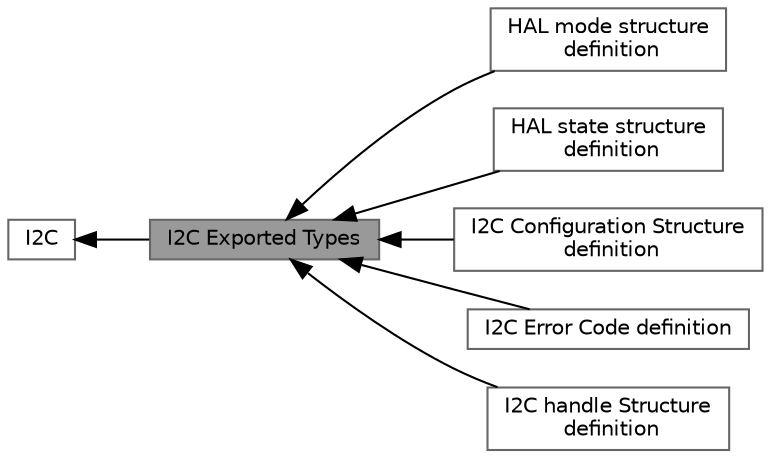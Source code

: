 digraph "I2C Exported Types"
{
 // LATEX_PDF_SIZE
  bgcolor="transparent";
  edge [fontname=Helvetica,fontsize=10,labelfontname=Helvetica,labelfontsize=10];
  node [fontname=Helvetica,fontsize=10,shape=box,height=0.2,width=0.4];
  rankdir=LR;
  Node5 [id="Node000005",label="HAL mode structure\l definition",height=0.2,width=0.4,color="grey40", fillcolor="white", style="filled",URL="$group__HAL__mode__structure__definition.html",tooltip="HAL Mode structure definition."];
  Node4 [id="Node000004",label="HAL state structure\l definition",height=0.2,width=0.4,color="grey40", fillcolor="white", style="filled",URL="$group__HAL__state__structure__definition.html",tooltip="HAL State structure definition."];
  Node2 [id="Node000002",label="I2C",height=0.2,width=0.4,color="grey40", fillcolor="white", style="filled",URL="$group__I2C.html",tooltip="I2C HAL module driver."];
  Node3 [id="Node000003",label="I2C Configuration Structure\l definition",height=0.2,width=0.4,color="grey40", fillcolor="white", style="filled",URL="$group__I2C__Configuration__Structure__definition.html",tooltip="I2C Configuration Structure definition."];
  Node6 [id="Node000006",label="I2C Error Code definition",height=0.2,width=0.4,color="grey40", fillcolor="white", style="filled",URL="$group__I2C__Error__Code__definition.html",tooltip="I2C Error Code definition."];
  Node1 [id="Node000001",label="I2C Exported Types",height=0.2,width=0.4,color="gray40", fillcolor="grey60", style="filled", fontcolor="black",tooltip=" "];
  Node7 [id="Node000007",label="I2C handle Structure\l definition",height=0.2,width=0.4,color="grey40", fillcolor="white", style="filled",URL="$group__I2C__handle__Structure__definition.html",tooltip="I2C handle Structure definition."];
  Node2->Node1 [shape=plaintext, dir="back", style="solid"];
  Node1->Node3 [shape=plaintext, dir="back", style="solid"];
  Node1->Node4 [shape=plaintext, dir="back", style="solid"];
  Node1->Node5 [shape=plaintext, dir="back", style="solid"];
  Node1->Node6 [shape=plaintext, dir="back", style="solid"];
  Node1->Node7 [shape=plaintext, dir="back", style="solid"];
}
